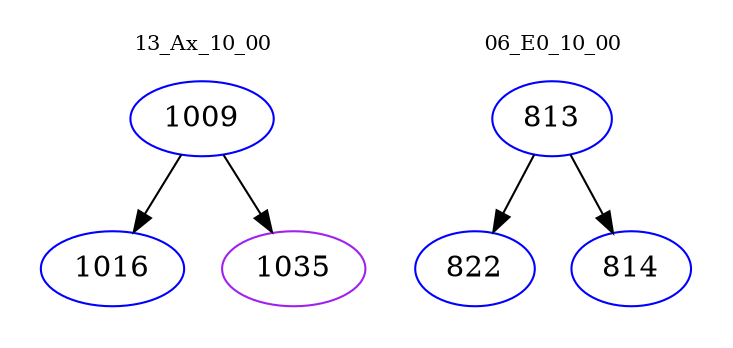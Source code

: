 digraph{
subgraph cluster_0 {
color = white
label = "13_Ax_10_00";
fontsize=10;
T0_1009 [label="1009", color="blue"]
T0_1009 -> T0_1016 [color="black"]
T0_1016 [label="1016", color="blue"]
T0_1009 -> T0_1035 [color="black"]
T0_1035 [label="1035", color="purple"]
}
subgraph cluster_1 {
color = white
label = "06_E0_10_00";
fontsize=10;
T1_813 [label="813", color="blue"]
T1_813 -> T1_822 [color="black"]
T1_822 [label="822", color="blue"]
T1_813 -> T1_814 [color="black"]
T1_814 [label="814", color="blue"]
}
}
